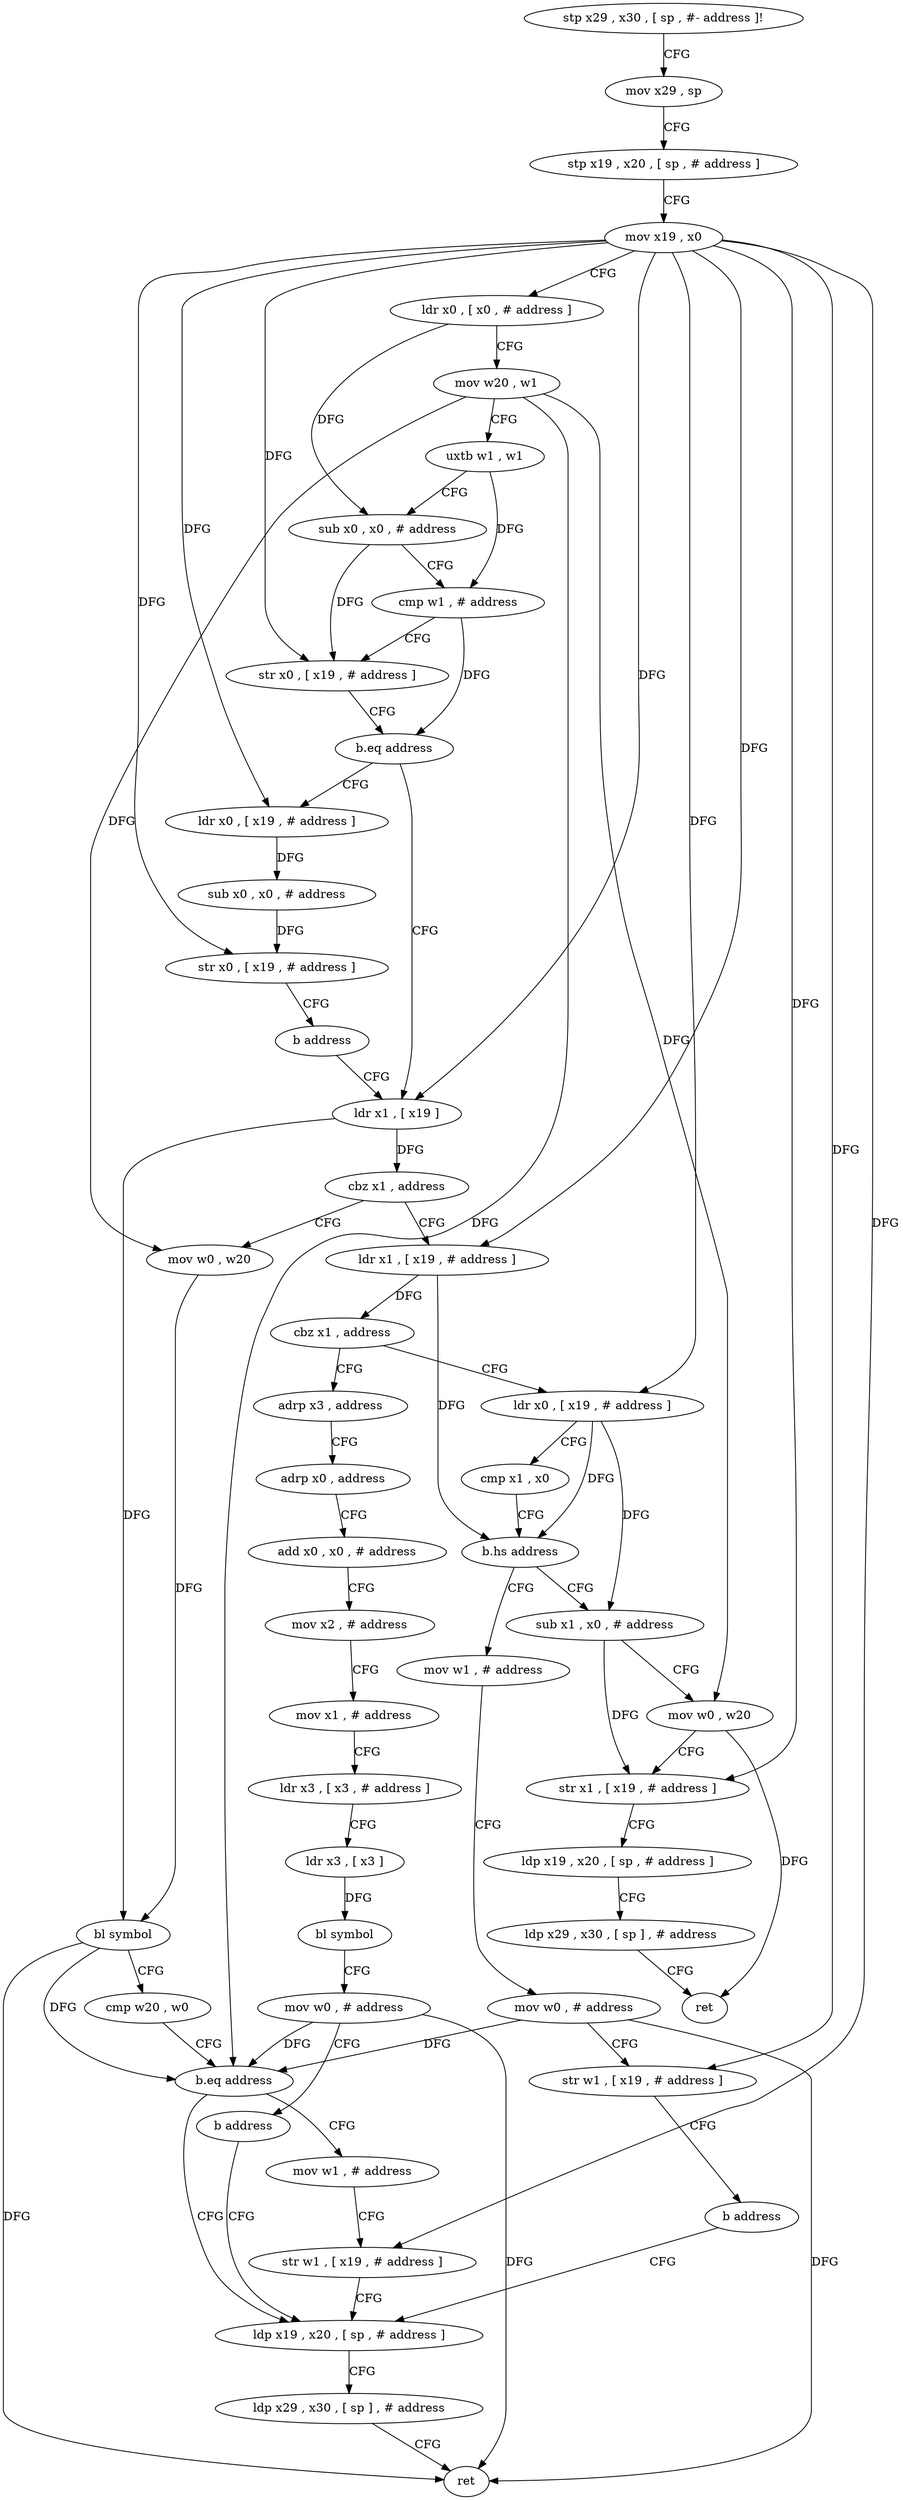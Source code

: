 digraph "func" {
"104576" [label = "stp x29 , x30 , [ sp , #- address ]!" ]
"104580" [label = "mov x29 , sp" ]
"104584" [label = "stp x19 , x20 , [ sp , # address ]" ]
"104588" [label = "mov x19 , x0" ]
"104592" [label = "ldr x0 , [ x0 , # address ]" ]
"104596" [label = "mov w20 , w1" ]
"104600" [label = "uxtb w1 , w1" ]
"104604" [label = "sub x0 , x0 , # address" ]
"104608" [label = "cmp w1 , # address" ]
"104612" [label = "str x0 , [ x19 , # address ]" ]
"104616" [label = "b.eq address" ]
"104712" [label = "ldr x0 , [ x19 , # address ]" ]
"104620" [label = "ldr x1 , [ x19 ]" ]
"104716" [label = "sub x0 , x0 , # address" ]
"104720" [label = "str x0 , [ x19 , # address ]" ]
"104724" [label = "b address" ]
"104624" [label = "cbz x1 , address" ]
"104664" [label = "ldr x1 , [ x19 , # address ]" ]
"104628" [label = "mov w0 , w20" ]
"104668" [label = "cbz x1 , address" ]
"104744" [label = "adrp x3 , address" ]
"104672" [label = "ldr x0 , [ x19 , # address ]" ]
"104632" [label = "bl symbol" ]
"104636" [label = "cmp w20 , w0" ]
"104640" [label = "b.eq address" ]
"104652" [label = "ldp x19 , x20 , [ sp , # address ]" ]
"104644" [label = "mov w1 , # address" ]
"104748" [label = "adrp x0 , address" ]
"104752" [label = "add x0 , x0 , # address" ]
"104756" [label = "mov x2 , # address" ]
"104760" [label = "mov x1 , # address" ]
"104764" [label = "ldr x3 , [ x3 , # address ]" ]
"104768" [label = "ldr x3 , [ x3 ]" ]
"104772" [label = "bl symbol" ]
"104776" [label = "mov w0 , # address" ]
"104780" [label = "b address" ]
"104676" [label = "cmp x1 , x0" ]
"104680" [label = "b.hs address" ]
"104728" [label = "mov w1 , # address" ]
"104684" [label = "sub x1 , x0 , # address" ]
"104656" [label = "ldp x29 , x30 , [ sp ] , # address" ]
"104660" [label = "ret" ]
"104648" [label = "str w1 , [ x19 , # address ]" ]
"104732" [label = "mov w0 , # address" ]
"104736" [label = "str w1 , [ x19 , # address ]" ]
"104740" [label = "b address" ]
"104688" [label = "mov w0 , w20" ]
"104692" [label = "str x1 , [ x19 , # address ]" ]
"104696" [label = "ldp x19 , x20 , [ sp , # address ]" ]
"104700" [label = "ldp x29 , x30 , [ sp ] , # address" ]
"104704" [label = "ret" ]
"104576" -> "104580" [ label = "CFG" ]
"104580" -> "104584" [ label = "CFG" ]
"104584" -> "104588" [ label = "CFG" ]
"104588" -> "104592" [ label = "CFG" ]
"104588" -> "104612" [ label = "DFG" ]
"104588" -> "104712" [ label = "DFG" ]
"104588" -> "104720" [ label = "DFG" ]
"104588" -> "104620" [ label = "DFG" ]
"104588" -> "104664" [ label = "DFG" ]
"104588" -> "104672" [ label = "DFG" ]
"104588" -> "104648" [ label = "DFG" ]
"104588" -> "104736" [ label = "DFG" ]
"104588" -> "104692" [ label = "DFG" ]
"104592" -> "104596" [ label = "CFG" ]
"104592" -> "104604" [ label = "DFG" ]
"104596" -> "104600" [ label = "CFG" ]
"104596" -> "104628" [ label = "DFG" ]
"104596" -> "104640" [ label = "DFG" ]
"104596" -> "104688" [ label = "DFG" ]
"104600" -> "104604" [ label = "CFG" ]
"104600" -> "104608" [ label = "DFG" ]
"104604" -> "104608" [ label = "CFG" ]
"104604" -> "104612" [ label = "DFG" ]
"104608" -> "104612" [ label = "CFG" ]
"104608" -> "104616" [ label = "DFG" ]
"104612" -> "104616" [ label = "CFG" ]
"104616" -> "104712" [ label = "CFG" ]
"104616" -> "104620" [ label = "CFG" ]
"104712" -> "104716" [ label = "DFG" ]
"104620" -> "104624" [ label = "DFG" ]
"104620" -> "104632" [ label = "DFG" ]
"104716" -> "104720" [ label = "DFG" ]
"104720" -> "104724" [ label = "CFG" ]
"104724" -> "104620" [ label = "CFG" ]
"104624" -> "104664" [ label = "CFG" ]
"104624" -> "104628" [ label = "CFG" ]
"104664" -> "104668" [ label = "DFG" ]
"104664" -> "104680" [ label = "DFG" ]
"104628" -> "104632" [ label = "DFG" ]
"104668" -> "104744" [ label = "CFG" ]
"104668" -> "104672" [ label = "CFG" ]
"104744" -> "104748" [ label = "CFG" ]
"104672" -> "104676" [ label = "CFG" ]
"104672" -> "104680" [ label = "DFG" ]
"104672" -> "104684" [ label = "DFG" ]
"104632" -> "104636" [ label = "CFG" ]
"104632" -> "104640" [ label = "DFG" ]
"104632" -> "104660" [ label = "DFG" ]
"104636" -> "104640" [ label = "CFG" ]
"104640" -> "104652" [ label = "CFG" ]
"104640" -> "104644" [ label = "CFG" ]
"104652" -> "104656" [ label = "CFG" ]
"104644" -> "104648" [ label = "CFG" ]
"104748" -> "104752" [ label = "CFG" ]
"104752" -> "104756" [ label = "CFG" ]
"104756" -> "104760" [ label = "CFG" ]
"104760" -> "104764" [ label = "CFG" ]
"104764" -> "104768" [ label = "CFG" ]
"104768" -> "104772" [ label = "DFG" ]
"104772" -> "104776" [ label = "CFG" ]
"104776" -> "104780" [ label = "CFG" ]
"104776" -> "104640" [ label = "DFG" ]
"104776" -> "104660" [ label = "DFG" ]
"104780" -> "104652" [ label = "CFG" ]
"104676" -> "104680" [ label = "CFG" ]
"104680" -> "104728" [ label = "CFG" ]
"104680" -> "104684" [ label = "CFG" ]
"104728" -> "104732" [ label = "CFG" ]
"104684" -> "104688" [ label = "CFG" ]
"104684" -> "104692" [ label = "DFG" ]
"104656" -> "104660" [ label = "CFG" ]
"104648" -> "104652" [ label = "CFG" ]
"104732" -> "104736" [ label = "CFG" ]
"104732" -> "104640" [ label = "DFG" ]
"104732" -> "104660" [ label = "DFG" ]
"104736" -> "104740" [ label = "CFG" ]
"104740" -> "104652" [ label = "CFG" ]
"104688" -> "104692" [ label = "CFG" ]
"104688" -> "104704" [ label = "DFG" ]
"104692" -> "104696" [ label = "CFG" ]
"104696" -> "104700" [ label = "CFG" ]
"104700" -> "104704" [ label = "CFG" ]
}

